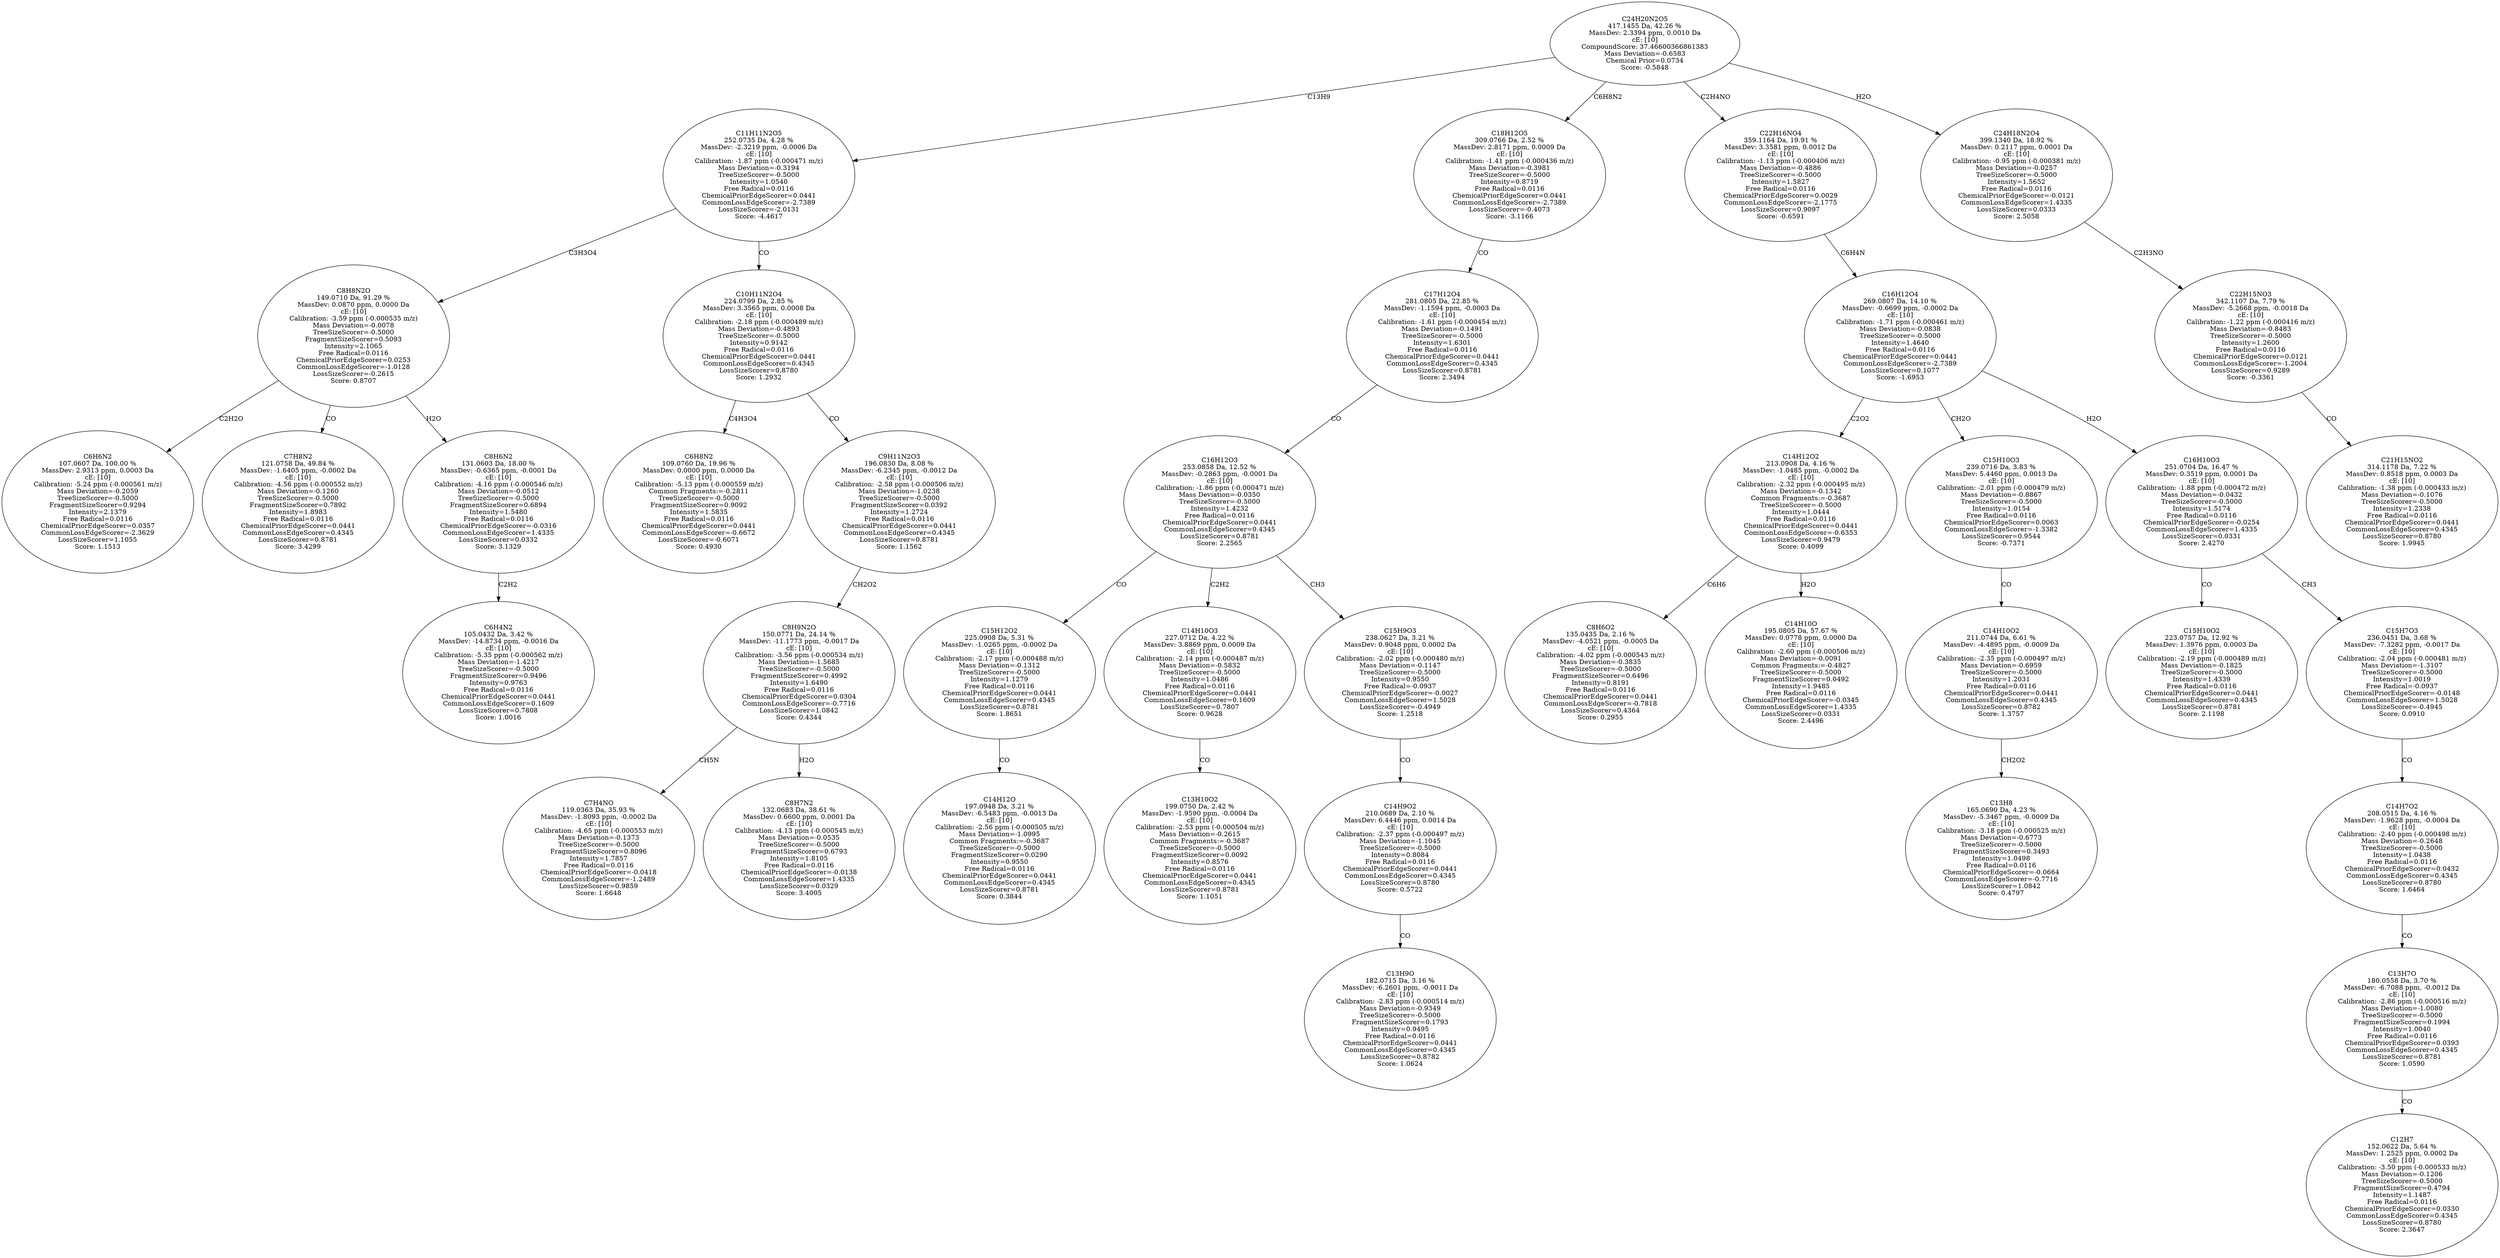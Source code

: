strict digraph {
v1 [label="C6H6N2\n107.0607 Da, 100.00 %\nMassDev: 2.9313 ppm, 0.0003 Da\ncE: [10]\nCalibration: -5.24 ppm (-0.000561 m/z)\nMass Deviation=-0.2059\nTreeSizeScorer=-0.5000\nFragmentSizeScorer=0.9294\nIntensity=2.1379\nFree Radical=0.0116\nChemicalPriorEdgeScorer=0.0357\nCommonLossEdgeScorer=-2.3629\nLossSizeScorer=1.1055\nScore: 1.1513"];
v2 [label="C7H8N2\n121.0758 Da, 49.84 %\nMassDev: -1.6405 ppm, -0.0002 Da\ncE: [10]\nCalibration: -4.56 ppm (-0.000552 m/z)\nMass Deviation=-0.1260\nTreeSizeScorer=-0.5000\nFragmentSizeScorer=0.7892\nIntensity=1.8983\nFree Radical=0.0116\nChemicalPriorEdgeScorer=0.0441\nCommonLossEdgeScorer=0.4345\nLossSizeScorer=0.8781\nScore: 3.4299"];
v3 [label="C6H4N2\n105.0432 Da, 3.42 %\nMassDev: -14.8734 ppm, -0.0016 Da\ncE: [10]\nCalibration: -5.35 ppm (-0.000562 m/z)\nMass Deviation=-1.4217\nTreeSizeScorer=-0.5000\nFragmentSizeScorer=0.9496\nIntensity=0.9763\nFree Radical=0.0116\nChemicalPriorEdgeScorer=0.0441\nCommonLossEdgeScorer=0.1609\nLossSizeScorer=0.7808\nScore: 1.0016"];
v4 [label="C8H6N2\n131.0603 Da, 18.00 %\nMassDev: -0.6365 ppm, -0.0001 Da\ncE: [10]\nCalibration: -4.16 ppm (-0.000546 m/z)\nMass Deviation=-0.0512\nTreeSizeScorer=-0.5000\nFragmentSizeScorer=0.6894\nIntensity=1.5480\nFree Radical=0.0116\nChemicalPriorEdgeScorer=-0.0316\nCommonLossEdgeScorer=1.4335\nLossSizeScorer=0.0332\nScore: 3.1329"];
v5 [label="C8H8N2O\n149.0710 Da, 91.29 %\nMassDev: 0.0870 ppm, 0.0000 Da\ncE: [10]\nCalibration: -3.59 ppm (-0.000535 m/z)\nMass Deviation=-0.0078\nTreeSizeScorer=-0.5000\nFragmentSizeScorer=0.5093\nIntensity=2.1065\nFree Radical=0.0116\nChemicalPriorEdgeScorer=0.0253\nCommonLossEdgeScorer=-1.0128\nLossSizeScorer=-0.2615\nScore: 0.8707"];
v6 [label="C6H8N2\n109.0760 Da, 19.96 %\nMassDev: 0.0000 ppm, 0.0000 Da\ncE: [10]\nCalibration: -5.13 ppm (-0.000559 m/z)\nCommon Fragments:=-0.2811\nTreeSizeScorer=-0.5000\nFragmentSizeScorer=0.9092\nIntensity=1.5835\nFree Radical=0.0116\nChemicalPriorEdgeScorer=0.0441\nCommonLossEdgeScorer=-0.6672\nLossSizeScorer=-0.6071\nScore: 0.4930"];
v7 [label="C7H4NO\n119.0363 Da, 35.93 %\nMassDev: -1.8093 ppm, -0.0002 Da\ncE: [10]\nCalibration: -4.65 ppm (-0.000553 m/z)\nMass Deviation=-0.1373\nTreeSizeScorer=-0.5000\nFragmentSizeScorer=0.8096\nIntensity=1.7857\nFree Radical=0.0116\nChemicalPriorEdgeScorer=-0.0418\nCommonLossEdgeScorer=-1.2489\nLossSizeScorer=0.9859\nScore: 1.6648"];
v8 [label="C8H7N2\n132.0683 Da, 38.61 %\nMassDev: 0.6600 ppm, 0.0001 Da\ncE: [10]\nCalibration: -4.13 ppm (-0.000545 m/z)\nMass Deviation=-0.0535\nTreeSizeScorer=-0.5000\nFragmentSizeScorer=0.6793\nIntensity=1.8105\nFree Radical=0.0116\nChemicalPriorEdgeScorer=-0.0138\nCommonLossEdgeScorer=1.4335\nLossSizeScorer=0.0329\nScore: 3.4005"];
v9 [label="C8H9N2O\n150.0771 Da, 24.14 %\nMassDev: -11.1773 ppm, -0.0017 Da\ncE: [10]\nCalibration: -3.56 ppm (-0.000534 m/z)\nMass Deviation=-1.5685\nTreeSizeScorer=-0.5000\nFragmentSizeScorer=0.4992\nIntensity=1.6490\nFree Radical=0.0116\nChemicalPriorEdgeScorer=0.0304\nCommonLossEdgeScorer=-0.7716\nLossSizeScorer=1.0842\nScore: 0.4344"];
v10 [label="C9H11N2O3\n196.0830 Da, 8.08 %\nMassDev: -6.2345 ppm, -0.0012 Da\ncE: [10]\nCalibration: -2.58 ppm (-0.000506 m/z)\nMass Deviation=-1.0238\nTreeSizeScorer=-0.5000\nFragmentSizeScorer=0.0392\nIntensity=1.2724\nFree Radical=0.0116\nChemicalPriorEdgeScorer=0.0441\nCommonLossEdgeScorer=0.4345\nLossSizeScorer=0.8781\nScore: 1.1562"];
v11 [label="C10H11N2O4\n224.0799 Da, 2.85 %\nMassDev: 3.3565 ppm, 0.0008 Da\ncE: [10]\nCalibration: -2.18 ppm (-0.000489 m/z)\nMass Deviation=-0.4893\nTreeSizeScorer=-0.5000\nIntensity=0.9142\nFree Radical=0.0116\nChemicalPriorEdgeScorer=0.0441\nCommonLossEdgeScorer=0.4345\nLossSizeScorer=0.8780\nScore: 1.2932"];
v12 [label="C11H11N2O5\n252.0735 Da, 4.28 %\nMassDev: -2.3219 ppm, -0.0006 Da\ncE: [10]\nCalibration: -1.87 ppm (-0.000471 m/z)\nMass Deviation=-0.3194\nTreeSizeScorer=-0.5000\nIntensity=1.0540\nFree Radical=0.0116\nChemicalPriorEdgeScorer=0.0441\nCommonLossEdgeScorer=-2.7389\nLossSizeScorer=-2.0131\nScore: -4.4617"];
v13 [label="C14H12O\n197.0948 Da, 3.21 %\nMassDev: -6.5483 ppm, -0.0013 Da\ncE: [10]\nCalibration: -2.56 ppm (-0.000505 m/z)\nMass Deviation=-1.0995\nCommon Fragments:=-0.3687\nTreeSizeScorer=-0.5000\nFragmentSizeScorer=0.0290\nIntensity=0.9550\nFree Radical=0.0116\nChemicalPriorEdgeScorer=0.0441\nCommonLossEdgeScorer=0.4345\nLossSizeScorer=0.8781\nScore: 0.3844"];
v14 [label="C15H12O2\n225.0908 Da, 5.31 %\nMassDev: -1.0265 ppm, -0.0002 Da\ncE: [10]\nCalibration: -2.17 ppm (-0.000488 m/z)\nMass Deviation=-0.1312\nTreeSizeScorer=-0.5000\nIntensity=1.1279\nFree Radical=0.0116\nChemicalPriorEdgeScorer=0.0441\nCommonLossEdgeScorer=0.4345\nLossSizeScorer=0.8781\nScore: 1.8651"];
v15 [label="C13H10O2\n199.0750 Da, 2.42 %\nMassDev: -1.9590 ppm, -0.0004 Da\ncE: [10]\nCalibration: -2.53 ppm (-0.000504 m/z)\nMass Deviation=-0.2615\nCommon Fragments:=-0.3687\nTreeSizeScorer=-0.5000\nFragmentSizeScorer=0.0092\nIntensity=0.8576\nFree Radical=0.0116\nChemicalPriorEdgeScorer=0.0441\nCommonLossEdgeScorer=0.4345\nLossSizeScorer=0.8781\nScore: 1.1051"];
v16 [label="C14H10O3\n227.0712 Da, 4.22 %\nMassDev: 3.8869 ppm, 0.0009 Da\ncE: [10]\nCalibration: -2.14 ppm (-0.000487 m/z)\nMass Deviation=-0.5832\nTreeSizeScorer=-0.5000\nIntensity=1.0486\nFree Radical=0.0116\nChemicalPriorEdgeScorer=0.0441\nCommonLossEdgeScorer=0.1609\nLossSizeScorer=0.7807\nScore: 0.9628"];
v17 [label="C13H9O\n182.0715 Da, 3.16 %\nMassDev: -6.2601 ppm, -0.0011 Da\ncE: [10]\nCalibration: -2.83 ppm (-0.000514 m/z)\nMass Deviation=-0.9349\nTreeSizeScorer=-0.5000\nFragmentSizeScorer=0.1793\nIntensity=0.9495\nFree Radical=0.0116\nChemicalPriorEdgeScorer=0.0441\nCommonLossEdgeScorer=0.4345\nLossSizeScorer=0.8782\nScore: 1.0624"];
v18 [label="C14H9O2\n210.0689 Da, 2.10 %\nMassDev: 6.4446 ppm, 0.0014 Da\ncE: [10]\nCalibration: -2.37 ppm (-0.000497 m/z)\nMass Deviation=-1.1045\nTreeSizeScorer=-0.5000\nIntensity=0.8084\nFree Radical=0.0116\nChemicalPriorEdgeScorer=0.0441\nCommonLossEdgeScorer=0.4345\nLossSizeScorer=0.8780\nScore: 0.5722"];
v19 [label="C15H9O3\n238.0627 Da, 3.21 %\nMassDev: 0.9048 ppm, 0.0002 Da\ncE: [10]\nCalibration: -2.02 ppm (-0.000480 m/z)\nMass Deviation=-0.1147\nTreeSizeScorer=-0.5000\nIntensity=0.9550\nFree Radical=-0.0937\nChemicalPriorEdgeScorer=-0.0027\nCommonLossEdgeScorer=1.5028\nLossSizeScorer=-0.4949\nScore: 1.2518"];
v20 [label="C16H12O3\n253.0858 Da, 12.52 %\nMassDev: -0.2863 ppm, -0.0001 Da\ncE: [10]\nCalibration: -1.86 ppm (-0.000471 m/z)\nMass Deviation=-0.0350\nTreeSizeScorer=-0.5000\nIntensity=1.4232\nFree Radical=0.0116\nChemicalPriorEdgeScorer=0.0441\nCommonLossEdgeScorer=0.4345\nLossSizeScorer=0.8781\nScore: 2.2565"];
v21 [label="C17H12O4\n281.0805 Da, 22.85 %\nMassDev: -1.1594 ppm, -0.0003 Da\ncE: [10]\nCalibration: -1.61 ppm (-0.000454 m/z)\nMass Deviation=-0.1491\nTreeSizeScorer=-0.5000\nIntensity=1.6301\nFree Radical=0.0116\nChemicalPriorEdgeScorer=0.0441\nCommonLossEdgeScorer=0.4345\nLossSizeScorer=0.8781\nScore: 2.3494"];
v22 [label="C18H12O5\n309.0766 Da, 2.52 %\nMassDev: 2.8171 ppm, 0.0009 Da\ncE: [10]\nCalibration: -1.41 ppm (-0.000436 m/z)\nMass Deviation=-0.3981\nTreeSizeScorer=-0.5000\nIntensity=0.8719\nFree Radical=0.0116\nChemicalPriorEdgeScorer=0.0441\nCommonLossEdgeScorer=-2.7389\nLossSizeScorer=-0.4073\nScore: -3.1166"];
v23 [label="C8H6O2\n135.0435 Da, 2.16 %\nMassDev: -4.0521 ppm, -0.0005 Da\ncE: [10]\nCalibration: -4.02 ppm (-0.000543 m/z)\nMass Deviation=-0.3835\nTreeSizeScorer=-0.5000\nFragmentSizeScorer=0.6496\nIntensity=0.8191\nFree Radical=0.0116\nChemicalPriorEdgeScorer=0.0441\nCommonLossEdgeScorer=-0.7818\nLossSizeScorer=0.4364\nScore: 0.2955"];
v24 [label="C14H10O\n195.0805 Da, 57.67 %\nMassDev: 0.0778 ppm, 0.0000 Da\ncE: [10]\nCalibration: -2.60 ppm (-0.000506 m/z)\nMass Deviation=-0.0091\nCommon Fragments:=-0.4827\nTreeSizeScorer=-0.5000\nFragmentSizeScorer=0.0492\nIntensity=1.9485\nFree Radical=0.0116\nChemicalPriorEdgeScorer=-0.0345\nCommonLossEdgeScorer=1.4335\nLossSizeScorer=0.0331\nScore: 2.4496"];
v25 [label="C14H12O2\n213.0908 Da, 4.16 %\nMassDev: -1.0485 ppm, -0.0002 Da\ncE: [10]\nCalibration: -2.32 ppm (-0.000495 m/z)\nMass Deviation=-0.1342\nCommon Fragments:=-0.3687\nTreeSizeScorer=-0.5000\nIntensity=1.0444\nFree Radical=0.0116\nChemicalPriorEdgeScorer=0.0441\nCommonLossEdgeScorer=-0.6353\nLossSizeScorer=0.9479\nScore: 0.4099"];
v26 [label="C13H8\n165.0690 Da, 4.23 %\nMassDev: -5.3467 ppm, -0.0009 Da\ncE: [10]\nCalibration: -3.18 ppm (-0.000525 m/z)\nMass Deviation=-0.6773\nTreeSizeScorer=-0.5000\nFragmentSizeScorer=0.3493\nIntensity=1.0498\nFree Radical=0.0116\nChemicalPriorEdgeScorer=-0.0664\nCommonLossEdgeScorer=-0.7716\nLossSizeScorer=1.0842\nScore: 0.4797"];
v27 [label="C14H10O2\n211.0744 Da, 6.61 %\nMassDev: -4.4895 ppm, -0.0009 Da\ncE: [10]\nCalibration: -2.35 ppm (-0.000497 m/z)\nMass Deviation=-0.6959\nTreeSizeScorer=-0.5000\nIntensity=1.2031\nFree Radical=0.0116\nChemicalPriorEdgeScorer=0.0441\nCommonLossEdgeScorer=0.4345\nLossSizeScorer=0.8782\nScore: 1.3757"];
v28 [label="C15H10O3\n239.0716 Da, 3.83 %\nMassDev: 5.4460 ppm, 0.0013 Da\ncE: [10]\nCalibration: -2.01 ppm (-0.000479 m/z)\nMass Deviation=-0.8867\nTreeSizeScorer=-0.5000\nIntensity=1.0154\nFree Radical=0.0116\nChemicalPriorEdgeScorer=0.0063\nCommonLossEdgeScorer=-1.3382\nLossSizeScorer=0.9544\nScore: -0.7371"];
v29 [label="C15H10O2\n223.0757 Da, 12.92 %\nMassDev: 1.3976 ppm, 0.0003 Da\ncE: [10]\nCalibration: -2.19 ppm (-0.000489 m/z)\nMass Deviation=-0.1825\nTreeSizeScorer=-0.5000\nIntensity=1.4339\nFree Radical=0.0116\nChemicalPriorEdgeScorer=0.0441\nCommonLossEdgeScorer=0.4345\nLossSizeScorer=0.8781\nScore: 2.1198"];
v30 [label="C12H7\n152.0622 Da, 5.64 %\nMassDev: 1.2525 ppm, 0.0002 Da\ncE: [10]\nCalibration: -3.50 ppm (-0.000533 m/z)\nMass Deviation=-0.1206\nTreeSizeScorer=-0.5000\nFragmentSizeScorer=0.4794\nIntensity=1.1487\nFree Radical=0.0116\nChemicalPriorEdgeScorer=0.0330\nCommonLossEdgeScorer=0.4345\nLossSizeScorer=0.8780\nScore: 2.3647"];
v31 [label="C13H7O\n180.0558 Da, 3.70 %\nMassDev: -6.7088 ppm, -0.0012 Da\ncE: [10]\nCalibration: -2.86 ppm (-0.000516 m/z)\nMass Deviation=-1.0080\nTreeSizeScorer=-0.5000\nFragmentSizeScorer=0.1994\nIntensity=1.0040\nFree Radical=0.0116\nChemicalPriorEdgeScorer=0.0393\nCommonLossEdgeScorer=0.4345\nLossSizeScorer=0.8781\nScore: 1.0590"];
v32 [label="C14H7O2\n208.0515 Da, 4.16 %\nMassDev: -1.9628 ppm, -0.0004 Da\ncE: [10]\nCalibration: -2.40 ppm (-0.000498 m/z)\nMass Deviation=-0.2648\nTreeSizeScorer=-0.5000\nIntensity=1.0438\nFree Radical=0.0116\nChemicalPriorEdgeScorer=0.0432\nCommonLossEdgeScorer=0.4345\nLossSizeScorer=0.8780\nScore: 1.6464"];
v33 [label="C15H7O3\n236.0451 Da, 3.68 %\nMassDev: -7.3282 ppm, -0.0017 Da\ncE: [10]\nCalibration: -2.04 ppm (-0.000481 m/z)\nMass Deviation=-1.3107\nTreeSizeScorer=-0.5000\nIntensity=1.0019\nFree Radical=-0.0937\nChemicalPriorEdgeScorer=-0.0148\nCommonLossEdgeScorer=1.5028\nLossSizeScorer=-0.4945\nScore: 0.0910"];
v34 [label="C16H10O3\n251.0704 Da, 16.47 %\nMassDev: 0.3519 ppm, 0.0001 Da\ncE: [10]\nCalibration: -1.88 ppm (-0.000472 m/z)\nMass Deviation=-0.0432\nTreeSizeScorer=-0.5000\nIntensity=1.5174\nFree Radical=0.0116\nChemicalPriorEdgeScorer=-0.0254\nCommonLossEdgeScorer=1.4335\nLossSizeScorer=0.0331\nScore: 2.4270"];
v35 [label="C16H12O4\n269.0807 Da, 14.10 %\nMassDev: -0.6699 ppm, -0.0002 Da\ncE: [10]\nCalibration: -1.71 ppm (-0.000461 m/z)\nMass Deviation=-0.0838\nTreeSizeScorer=-0.5000\nIntensity=1.4640\nFree Radical=0.0116\nChemicalPriorEdgeScorer=0.0441\nCommonLossEdgeScorer=-2.7389\nLossSizeScorer=0.1077\nScore: -1.6953"];
v36 [label="C22H16NO4\n359.1164 Da, 19.91 %\nMassDev: 3.3581 ppm, 0.0012 Da\ncE: [10]\nCalibration: -1.13 ppm (-0.000406 m/z)\nMass Deviation=-0.4886\nTreeSizeScorer=-0.5000\nIntensity=1.5827\nFree Radical=0.0116\nChemicalPriorEdgeScorer=0.0029\nCommonLossEdgeScorer=-2.1775\nLossSizeScorer=0.9097\nScore: -0.6591"];
v37 [label="C21H15NO2\n314.1178 Da, 7.22 %\nMassDev: 0.8518 ppm, 0.0003 Da\ncE: [10]\nCalibration: -1.38 ppm (-0.000433 m/z)\nMass Deviation=-0.1076\nTreeSizeScorer=-0.5000\nIntensity=1.2338\nFree Radical=0.0116\nChemicalPriorEdgeScorer=0.0441\nCommonLossEdgeScorer=0.4345\nLossSizeScorer=0.8780\nScore: 1.9945"];
v38 [label="C22H15NO3\n342.1107 Da, 7.79 %\nMassDev: -5.2668 ppm, -0.0018 Da\ncE: [10]\nCalibration: -1.22 ppm (-0.000416 m/z)\nMass Deviation=-0.8483\nTreeSizeScorer=-0.5000\nIntensity=1.2600\nFree Radical=0.0116\nChemicalPriorEdgeScorer=0.0121\nCommonLossEdgeScorer=-1.2004\nLossSizeScorer=0.9289\nScore: -0.3361"];
v39 [label="C24H18N2O4\n399.1340 Da, 18.92 %\nMassDev: 0.2117 ppm, 0.0001 Da\ncE: [10]\nCalibration: -0.95 ppm (-0.000381 m/z)\nMass Deviation=-0.0257\nTreeSizeScorer=-0.5000\nIntensity=1.5652\nFree Radical=0.0116\nChemicalPriorEdgeScorer=-0.0121\nCommonLossEdgeScorer=1.4335\nLossSizeScorer=0.0333\nScore: 2.5058"];
v40 [label="C24H20N2O5\n417.1455 Da, 42.26 %\nMassDev: 2.3394 ppm, 0.0010 Da\ncE: [10]\nCompoundScore: 37.46600366861383\nMass Deviation=-0.6583\nChemical Prior=0.0734\nScore: -0.5848"];
v5 -> v1 [label="C2H2O"];
v5 -> v2 [label="CO"];
v4 -> v3 [label="C2H2"];
v5 -> v4 [label="H2O"];
v12 -> v5 [label="C3H3O4"];
v11 -> v6 [label="C4H3O4"];
v9 -> v7 [label="CH5N"];
v9 -> v8 [label="H2O"];
v10 -> v9 [label="CH2O2"];
v11 -> v10 [label="CO"];
v12 -> v11 [label="CO"];
v40 -> v12 [label="C13H9"];
v14 -> v13 [label="CO"];
v20 -> v14 [label="CO"];
v16 -> v15 [label="CO"];
v20 -> v16 [label="C2H2"];
v18 -> v17 [label="CO"];
v19 -> v18 [label="CO"];
v20 -> v19 [label="CH3"];
v21 -> v20 [label="CO"];
v22 -> v21 [label="CO"];
v40 -> v22 [label="C6H8N2"];
v25 -> v23 [label="C6H6"];
v25 -> v24 [label="H2O"];
v35 -> v25 [label="C2O2"];
v27 -> v26 [label="CH2O2"];
v28 -> v27 [label="CO"];
v35 -> v28 [label="CH2O"];
v34 -> v29 [label="CO"];
v31 -> v30 [label="CO"];
v32 -> v31 [label="CO"];
v33 -> v32 [label="CO"];
v34 -> v33 [label="CH3"];
v35 -> v34 [label="H2O"];
v36 -> v35 [label="C6H4N"];
v40 -> v36 [label="C2H4NO"];
v38 -> v37 [label="CO"];
v39 -> v38 [label="C2H3NO"];
v40 -> v39 [label="H2O"];
}